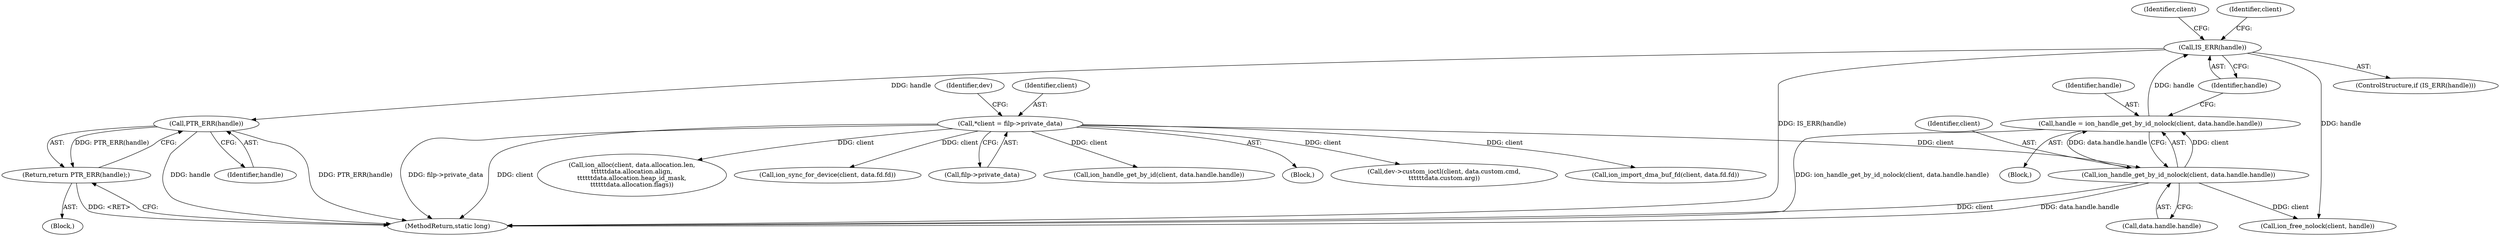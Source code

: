 digraph "0_linux_9590232bb4f4cc824f3425a6e1349afbe6d6d2b7_2@pointer" {
"1000232" [label="(Call,PTR_ERR(handle))"];
"1000223" [label="(Call,IS_ERR(handle))"];
"1000213" [label="(Call,handle = ion_handle_get_by_id_nolock(client, data.handle.handle))"];
"1000215" [label="(Call,ion_handle_get_by_id_nolock(client, data.handle.handle))"];
"1000106" [label="(Call,*client = filp->private_data)"];
"1000231" [label="(Return,return PTR_ERR(handle);)"];
"1000113" [label="(Identifier,dev)"];
"1000232" [label="(Call,PTR_ERR(handle))"];
"1000235" [label="(Identifier,client)"];
"1000224" [label="(Identifier,handle)"];
"1000222" [label="(ControlStructure,if (IS_ERR(handle)))"];
"1000233" [label="(Identifier,handle)"];
"1000234" [label="(Call,ion_free_nolock(client, handle))"];
"1000296" [label="(Call,ion_import_dma_buf_fd(client, data.fd.fd))"];
"1000206" [label="(Block,)"];
"1000164" [label="(Call,ion_alloc(client, data.allocation.len,\n\t\t\t\t\t\tdata.allocation.align,\n\t\t\t\t\t\tdata.allocation.heap_id_mask,\n\t\t\t\t\t\tdata.allocation.flags))"];
"1000325" [label="(Call,ion_sync_for_device(client, data.fd.fd))"];
"1000214" [label="(Identifier,handle)"];
"1000108" [label="(Call,filp->private_data)"];
"1000229" [label="(Identifier,client)"];
"1000223" [label="(Call,IS_ERR(handle))"];
"1000225" [label="(Block,)"];
"1000387" [label="(MethodReturn,static long)"];
"1000106" [label="(Call,*client = filp->private_data)"];
"1000231" [label="(Return,return PTR_ERR(handle);)"];
"1000213" [label="(Call,handle = ion_handle_get_by_id_nolock(client, data.handle.handle))"];
"1000215" [label="(Call,ion_handle_get_by_id_nolock(client, data.handle.handle))"];
"1000251" [label="(Call,ion_handle_get_by_id(client, data.handle.handle))"];
"1000216" [label="(Identifier,client)"];
"1000107" [label="(Identifier,client)"];
"1000104" [label="(Block,)"];
"1000345" [label="(Call,dev->custom_ioctl(client, data.custom.cmd,\n\t\t\t\t\t\tdata.custom.arg))"];
"1000217" [label="(Call,data.handle.handle)"];
"1000232" -> "1000231"  [label="AST: "];
"1000232" -> "1000233"  [label="CFG: "];
"1000233" -> "1000232"  [label="AST: "];
"1000231" -> "1000232"  [label="CFG: "];
"1000232" -> "1000387"  [label="DDG: handle"];
"1000232" -> "1000387"  [label="DDG: PTR_ERR(handle)"];
"1000232" -> "1000231"  [label="DDG: PTR_ERR(handle)"];
"1000223" -> "1000232"  [label="DDG: handle"];
"1000223" -> "1000222"  [label="AST: "];
"1000223" -> "1000224"  [label="CFG: "];
"1000224" -> "1000223"  [label="AST: "];
"1000229" -> "1000223"  [label="CFG: "];
"1000235" -> "1000223"  [label="CFG: "];
"1000223" -> "1000387"  [label="DDG: IS_ERR(handle)"];
"1000213" -> "1000223"  [label="DDG: handle"];
"1000223" -> "1000234"  [label="DDG: handle"];
"1000213" -> "1000206"  [label="AST: "];
"1000213" -> "1000215"  [label="CFG: "];
"1000214" -> "1000213"  [label="AST: "];
"1000215" -> "1000213"  [label="AST: "];
"1000224" -> "1000213"  [label="CFG: "];
"1000213" -> "1000387"  [label="DDG: ion_handle_get_by_id_nolock(client, data.handle.handle)"];
"1000215" -> "1000213"  [label="DDG: client"];
"1000215" -> "1000213"  [label="DDG: data.handle.handle"];
"1000215" -> "1000217"  [label="CFG: "];
"1000216" -> "1000215"  [label="AST: "];
"1000217" -> "1000215"  [label="AST: "];
"1000215" -> "1000387"  [label="DDG: client"];
"1000215" -> "1000387"  [label="DDG: data.handle.handle"];
"1000106" -> "1000215"  [label="DDG: client"];
"1000215" -> "1000234"  [label="DDG: client"];
"1000106" -> "1000104"  [label="AST: "];
"1000106" -> "1000108"  [label="CFG: "];
"1000107" -> "1000106"  [label="AST: "];
"1000108" -> "1000106"  [label="AST: "];
"1000113" -> "1000106"  [label="CFG: "];
"1000106" -> "1000387"  [label="DDG: filp->private_data"];
"1000106" -> "1000387"  [label="DDG: client"];
"1000106" -> "1000164"  [label="DDG: client"];
"1000106" -> "1000251"  [label="DDG: client"];
"1000106" -> "1000296"  [label="DDG: client"];
"1000106" -> "1000325"  [label="DDG: client"];
"1000106" -> "1000345"  [label="DDG: client"];
"1000231" -> "1000225"  [label="AST: "];
"1000387" -> "1000231"  [label="CFG: "];
"1000231" -> "1000387"  [label="DDG: <RET>"];
}
